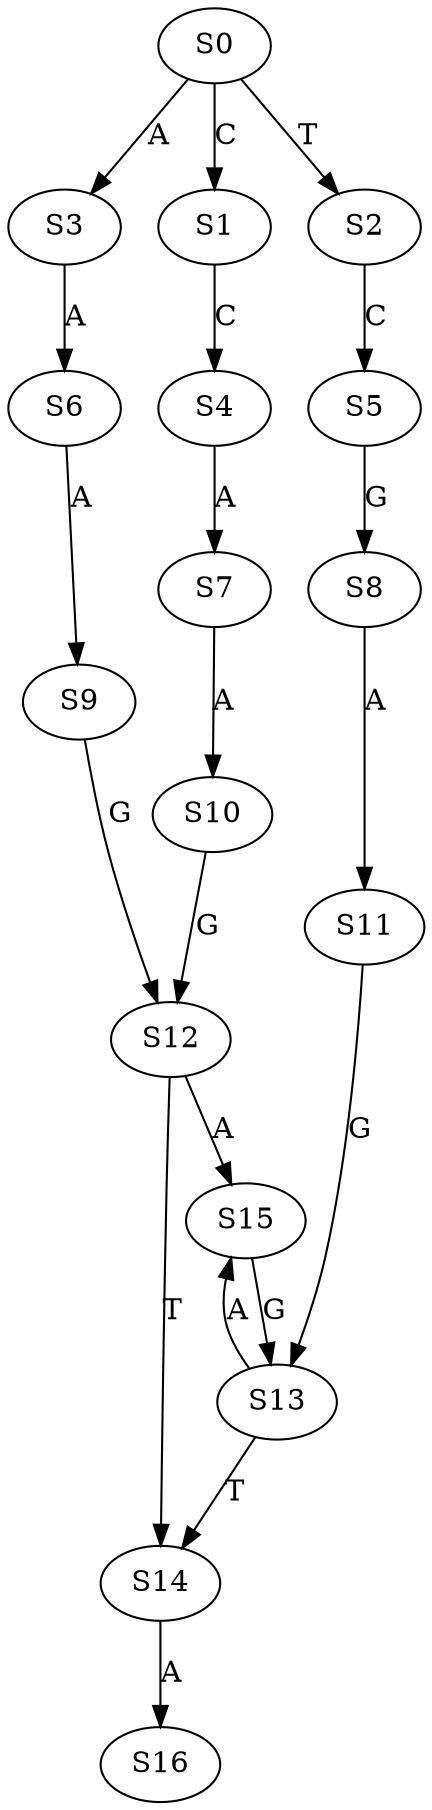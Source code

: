 strict digraph  {
	S0 -> S1 [ label = C ];
	S0 -> S2 [ label = T ];
	S0 -> S3 [ label = A ];
	S1 -> S4 [ label = C ];
	S2 -> S5 [ label = C ];
	S3 -> S6 [ label = A ];
	S4 -> S7 [ label = A ];
	S5 -> S8 [ label = G ];
	S6 -> S9 [ label = A ];
	S7 -> S10 [ label = A ];
	S8 -> S11 [ label = A ];
	S9 -> S12 [ label = G ];
	S10 -> S12 [ label = G ];
	S11 -> S13 [ label = G ];
	S12 -> S14 [ label = T ];
	S12 -> S15 [ label = A ];
	S13 -> S14 [ label = T ];
	S13 -> S15 [ label = A ];
	S14 -> S16 [ label = A ];
	S15 -> S13 [ label = G ];
}

